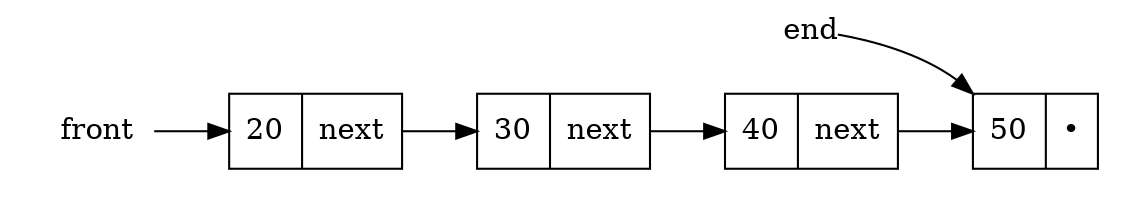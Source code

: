 digraph { rankdir=LR; node [shape=record]; subgraph cluster_0 { rankdir=LR; color=white;
n1 [label="{<data>20|next}"];
n2 [label="{<data>30|next}"];
n3 [label="{<data>40|next}"];
n4 [label="{<data>50|&#8226;}"];
n1:e -> n2:w;
n2:e -> n3:w;
n3:e -> n4:w;
  front:e -> n1:data:w [tailclip=false];
  } node [shape=box, fixedsize=true, width=0.35, height=0.30]; front [color=white];
end [color=white]; end -> n4:nw;
}

